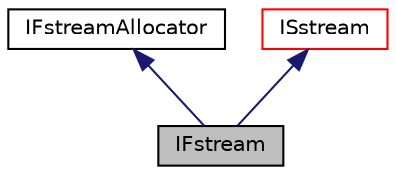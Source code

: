 digraph "IFstream"
{
  bgcolor="transparent";
  edge [fontname="Helvetica",fontsize="10",labelfontname="Helvetica",labelfontsize="10"];
  node [fontname="Helvetica",fontsize="10",shape=record];
  Node5 [label="IFstream",height=0.2,width=0.4,color="black", fillcolor="grey75", style="filled", fontcolor="black"];
  Node6 -> Node5 [dir="back",color="midnightblue",fontsize="10",style="solid",fontname="Helvetica"];
  Node6 [label="IFstreamAllocator",height=0.2,width=0.4,color="black",URL="$a27285.html",tooltip="A std::istream with ability to handle compressed files. "];
  Node7 -> Node5 [dir="back",color="midnightblue",fontsize="10",style="solid",fontname="Helvetica"];
  Node7 [label="ISstream",height=0.2,width=0.4,color="red",URL="$a27393.html",tooltip="Generic input stream. "];
}

